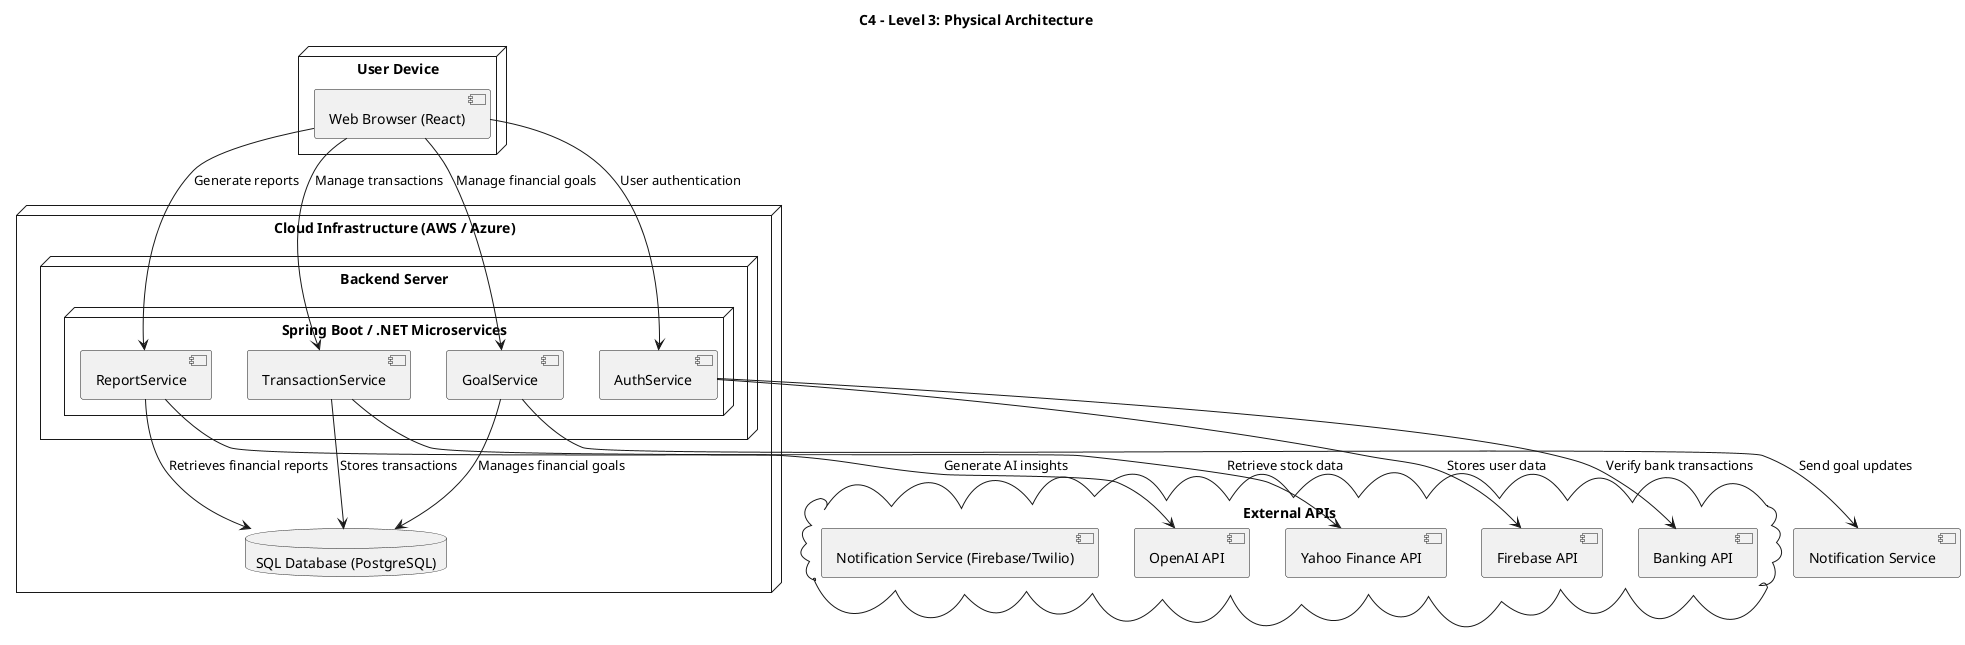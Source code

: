 @startuml
title C4 - Level 3: Physical Architecture

node "User Device" {
    [Web Browser (React)]
}

node "Cloud Infrastructure (AWS / Azure)" {
    node "Backend Server" {
        node "Spring Boot / .NET Microservices" {
            [AuthService]
            [TransactionService]
            [ReportService]
            [GoalService]
        }
    }

    database "SQL Database (PostgreSQL)" as DB
}

cloud "External APIs" {
    [Firebase API]
    [Yahoo Finance API]
    [OpenAI API]
    [Banking API]
    [Notification Service (Firebase/Twilio)]
}

' Connections
[Web Browser (React)] --> [AuthService] : "User authentication"
[Web Browser (React)] --> [TransactionService] : "Manage transactions"
[Web Browser (React)] --> [ReportService] : "Generate reports"
[Web Browser (React)] --> [GoalService] : "Manage financial goals"

[TransactionService] --> DB : "Stores transactions"
[ReportService] --> DB : "Retrieves financial reports"
[GoalService] --> DB : "Manages financial goals"

[AuthService] --> [Firebase API] : "Stores user data"
[TransactionService] --> [Yahoo Finance API] : "Retrieve stock data"
[ReportService] --> [OpenAI API] : "Generate AI insights"
[AuthService] --> [Banking API] : "Verify bank transactions"
[GoalService] --> [Notification Service] : "Send goal updates"

@enduml